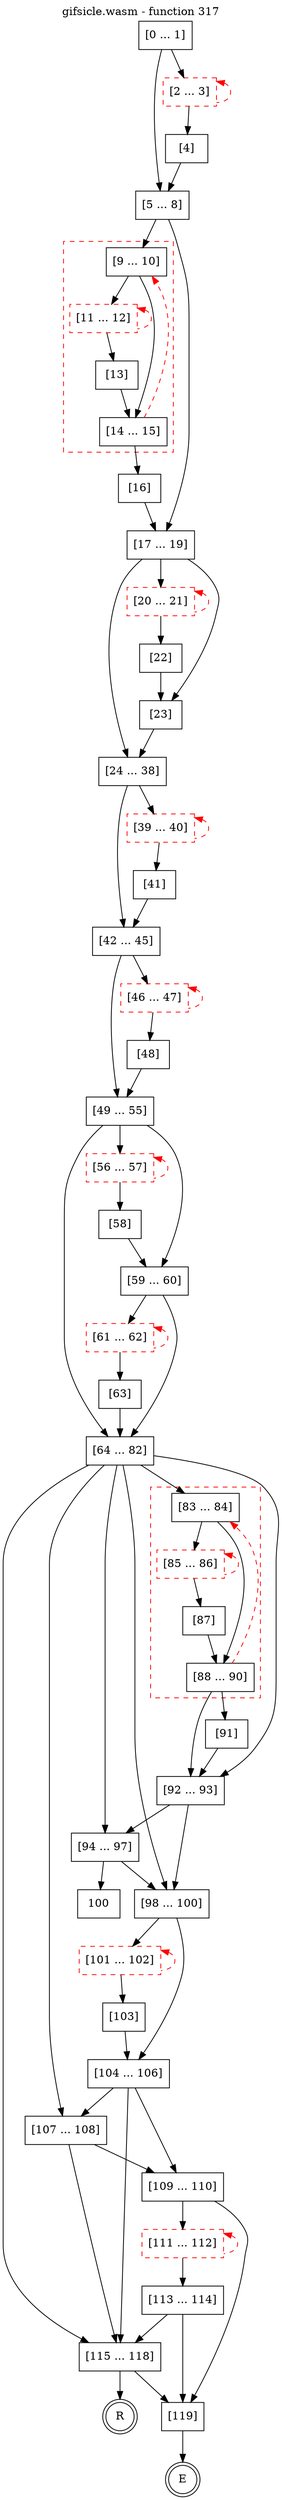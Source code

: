 digraph finite_state_machine {
    label = "gifsicle.wasm - function 317"
    labelloc =  t
    labelfontsize = 16
    labelfontcolor = black
    labelfontname = "Helvetica"
    node [shape = doublecircle]; E R ;
    node [shape = box];
    node [shape=box, color=black, style=solid] 0[label="[0 ... 1]"]
    node [shape=box, color=red, style=dashed] 2[label="[2 ... 3]"]
    node [shape=box, color=black, style=solid] 4[label="[4]"]
    node [shape=box, color=black, style=solid] 5[label="[5 ... 8]"]
    subgraph cluster_9{
    label = "";
    style = dashed color = red;
    node [shape=box, color=black, style=solid] 9[label="[9 ... 10]"]
    node [shape=box, color=red, style=dashed] 11[label="[11 ... 12]"]
    node [shape=box, color=black, style=solid] 13[label="[13]"]
    node [shape=box, color=black, style=solid] 14[label="[14 ... 15]"]
    }
    node [shape=box, color=black, style=solid] 16[label="[16]"]
    node [shape=box, color=black, style=solid] 17[label="[17 ... 19]"]
    node [shape=box, color=red, style=dashed] 20[label="[20 ... 21]"]
    node [shape=box, color=black, style=solid] 22[label="[22]"]
    node [shape=box, color=black, style=solid] 23[label="[23]"]
    node [shape=box, color=black, style=solid] 24[label="[24 ... 38]"]
    node [shape=box, color=red, style=dashed] 39[label="[39 ... 40]"]
    node [shape=box, color=black, style=solid] 41[label="[41]"]
    node [shape=box, color=black, style=solid] 42[label="[42 ... 45]"]
    node [shape=box, color=red, style=dashed] 46[label="[46 ... 47]"]
    node [shape=box, color=black, style=solid] 48[label="[48]"]
    node [shape=box, color=black, style=solid] 49[label="[49 ... 55]"]
    node [shape=box, color=red, style=dashed] 56[label="[56 ... 57]"]
    node [shape=box, color=black, style=solid] 58[label="[58]"]
    node [shape=box, color=black, style=solid] 59[label="[59 ... 60]"]
    node [shape=box, color=red, style=dashed] 61[label="[61 ... 62]"]
    node [shape=box, color=black, style=solid] 63[label="[63]"]
    node [shape=box, color=black, style=solid] 64[label="[64 ... 82]"]
    subgraph cluster_83{
    label = "";
    style = dashed color = red;
    node [shape=box, color=black, style=solid] 83[label="[83 ... 84]"]
    node [shape=box, color=red, style=dashed] 85[label="[85 ... 86]"]
    node [shape=box, color=black, style=solid] 87[label="[87]"]
    node [shape=box, color=black, style=solid] 88[label="[88 ... 90]"]
    }
    node [shape=box, color=black, style=solid] 91[label="[91]"]
    node [shape=box, color=black, style=solid] 92[label="[92 ... 93]"]
    node [shape=box, color=black, style=solid] 94[label="[94 ... 97]"]
    node [shape=box, color=black, style=solid] 98[label="[98 ... 100]"]
    node [shape=box, color=red, style=dashed] 101[label="[101 ... 102]"]
    node [shape=box, color=black, style=solid] 103[label="[103]"]
    node [shape=box, color=black, style=solid] 104[label="[104 ... 106]"]
    node [shape=box, color=black, style=solid] 107[label="[107 ... 108]"]
    node [shape=box, color=black, style=solid] 109[label="[109 ... 110]"]
    node [shape=box, color=red, style=dashed] 111[label="[111 ... 112]"]
    node [shape=box, color=black, style=solid] 113[label="[113 ... 114]"]
    node [shape=box, color=black, style=solid] 115[label="[115 ... 118]"]
    node [shape=box, color=black, style=solid] 119[label="[119]"]
    node [shape=box, color=black, style=solid] R[label="R"]
    0 -> 2;
    0 -> 5;
    2 -> 4;
    2 -> 2[style="dashed" color="red" dir=back];
    4 -> 5;
    5 -> 9;
    5 -> 17;
    9 -> 11;
    9 -> 14;
    11 -> 13;
    11 -> 11[style="dashed" color="red" dir=back];
    13 -> 14;
    14 -> 9[style="dashed" color="red"];
    14 -> 16;
    16 -> 17;
    17 -> 20;
    17 -> 23;
    17 -> 24;
    20 -> 22;
    20 -> 20[style="dashed" color="red" dir=back];
    22 -> 23;
    23 -> 24;
    24 -> 39;
    24 -> 42;
    39 -> 41;
    39 -> 39[style="dashed" color="red" dir=back];
    41 -> 42;
    42 -> 46;
    42 -> 49;
    46 -> 48;
    46 -> 46[style="dashed" color="red" dir=back];
    48 -> 49;
    49 -> 56;
    49 -> 59;
    49 -> 64;
    56 -> 58;
    56 -> 56[style="dashed" color="red" dir=back];
    58 -> 59;
    59 -> 61;
    59 -> 64;
    61 -> 63;
    61 -> 61[style="dashed" color="red" dir=back];
    63 -> 64;
    64 -> 83;
    64 -> 92;
    64 -> 94;
    64 -> 98;
    64 -> 107;
    64 -> 115;
    83 -> 85;
    83 -> 88;
    85 -> 87;
    85 -> 85[style="dashed" color="red" dir=back];
    87 -> 88;
    88 -> 83[style="dashed" color="red"];
    88 -> 91;
    88 -> 92;
    91 -> 92;
    92 -> 94;
    92 -> 98;
    94 -> 98;
    94 -> 100;
    98 -> 101;
    98 -> 104;
    101 -> 103;
    101 -> 101[style="dashed" color="red" dir=back];
    103 -> 104;
    104 -> 107;
    104 -> 109;
    104 -> 115;
    107 -> 109;
    107 -> 115;
    109 -> 111;
    109 -> 119;
    111 -> 113;
    111 -> 111[style="dashed" color="red" dir=back];
    113 -> 115;
    113 -> 119;
    115 -> 119;
    115 -> R;
    119 -> E;
}

